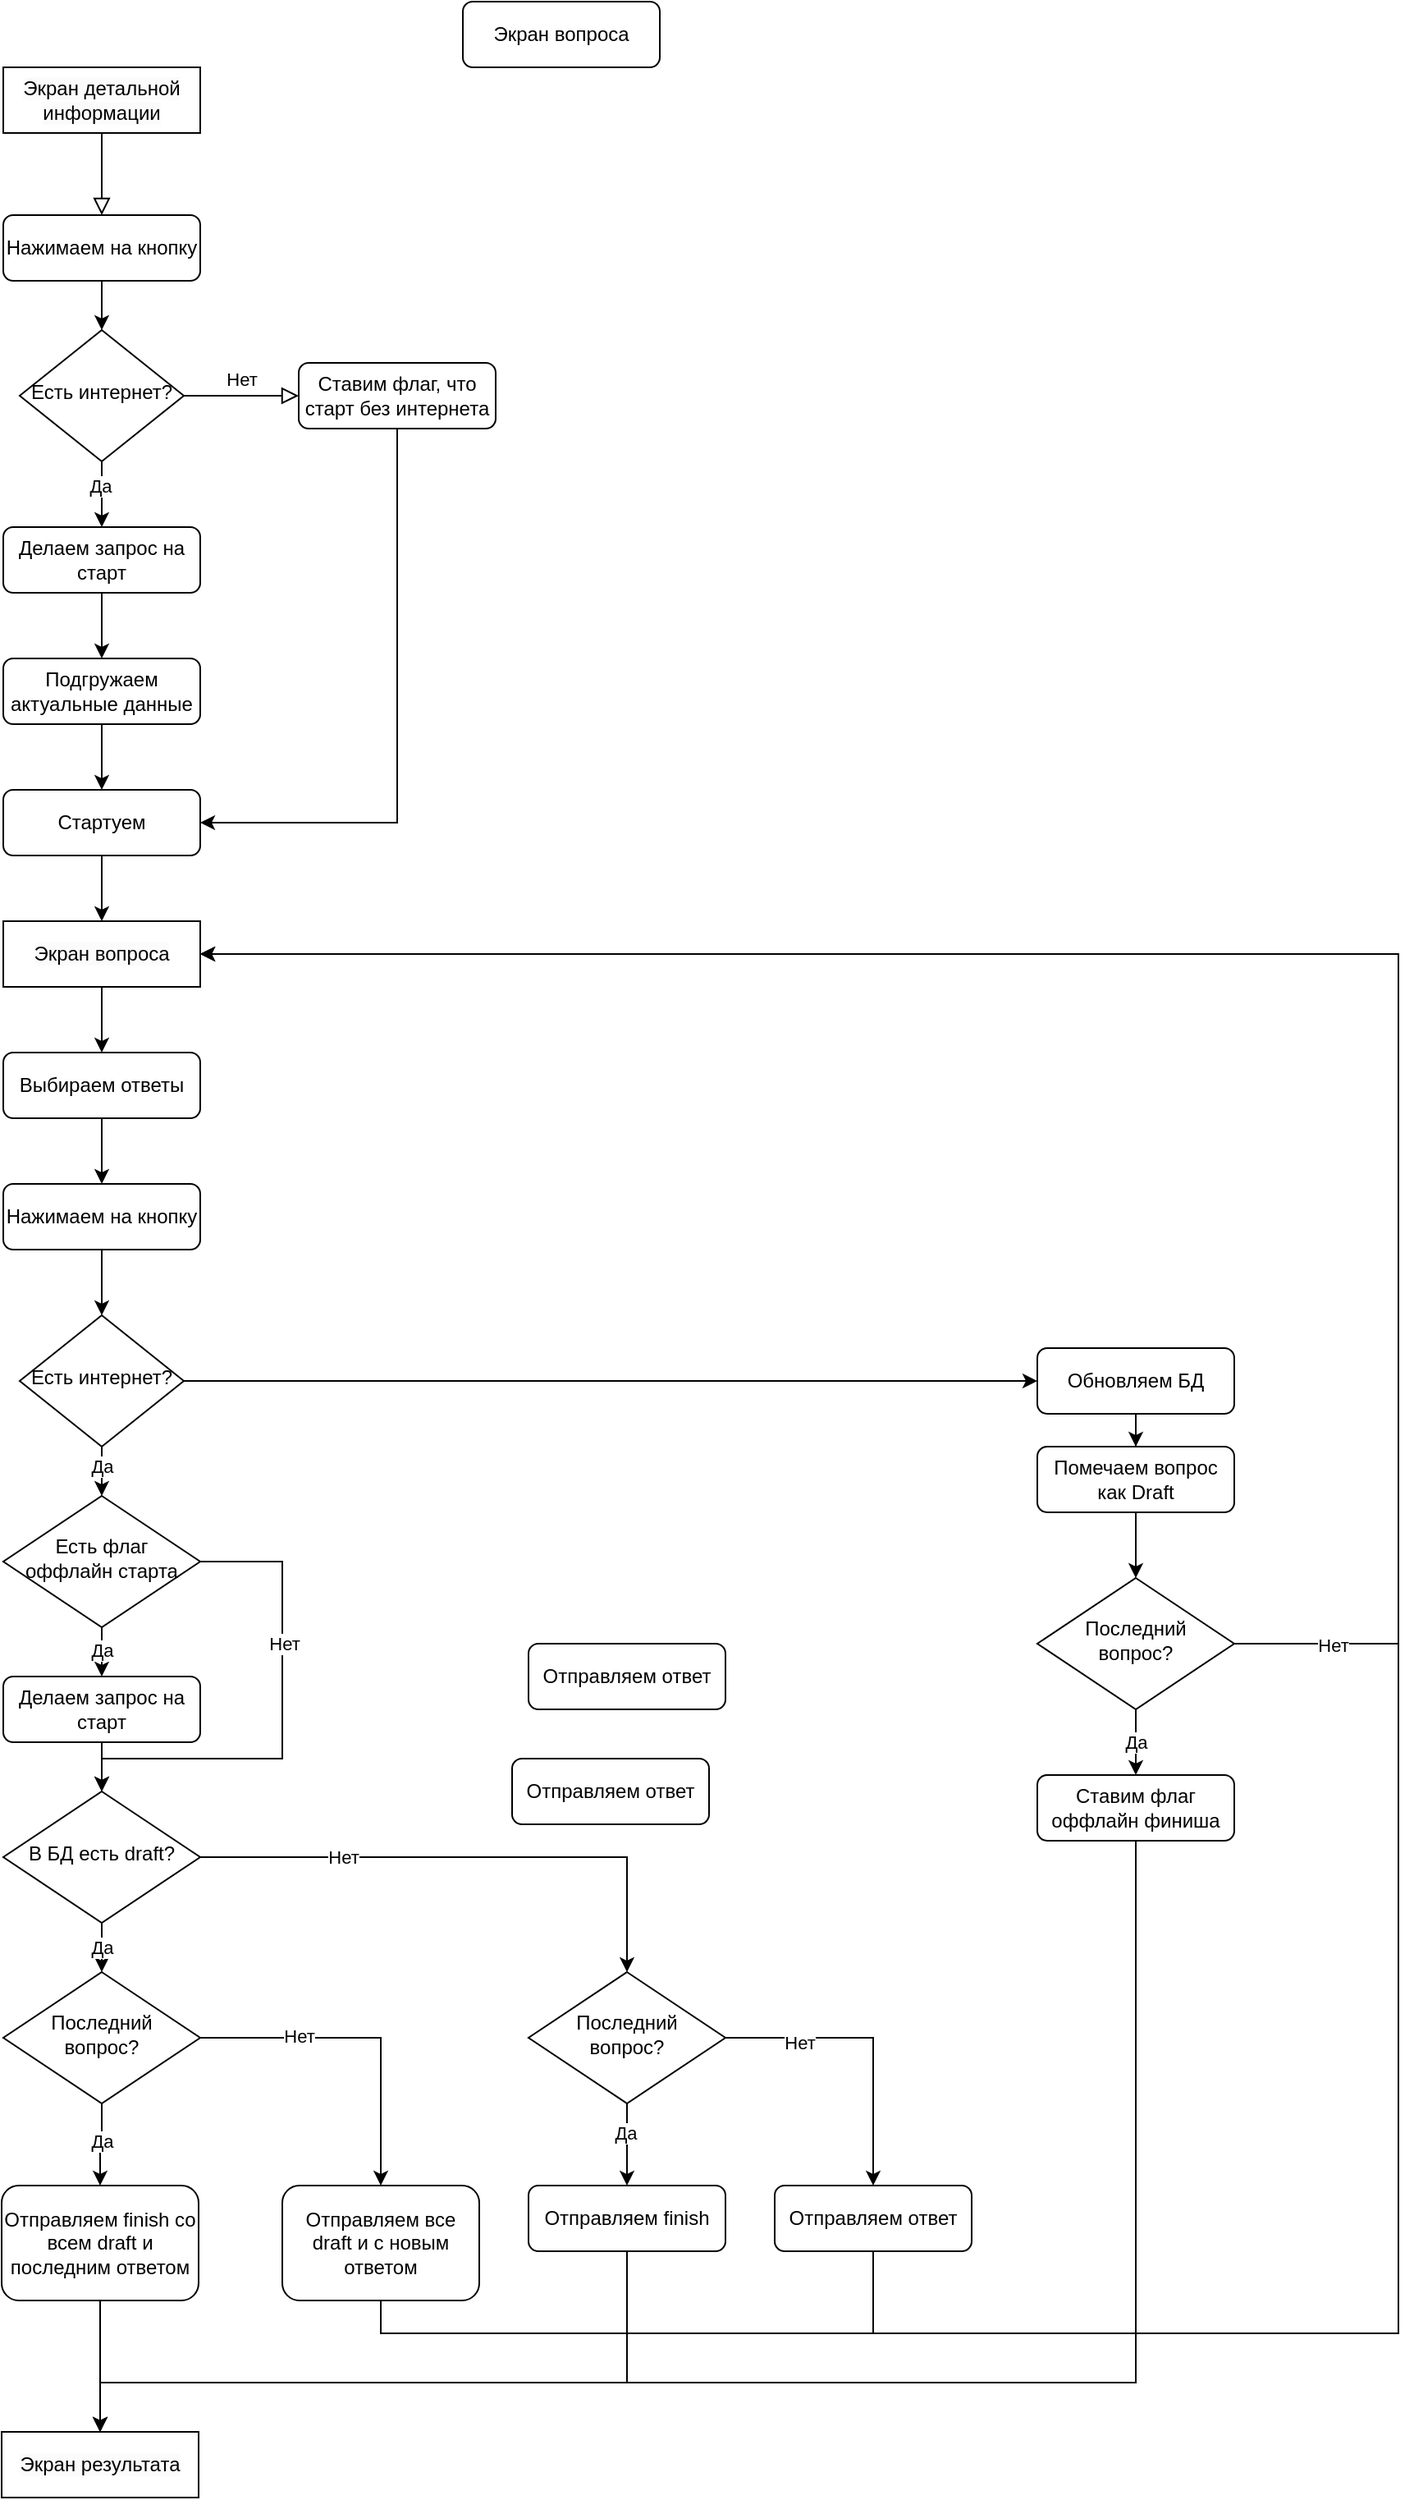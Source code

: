 <mxfile version="21.1.2" type="github">
  <diagram id="C5RBs43oDa-KdzZeNtuy" name="Page-1">
    <mxGraphModel dx="778" dy="634" grid="1" gridSize="10" guides="1" tooltips="1" connect="1" arrows="1" fold="1" page="1" pageScale="1" pageWidth="827" pageHeight="1169" math="0" shadow="0">
      <root>
        <mxCell id="WIyWlLk6GJQsqaUBKTNV-0" />
        <mxCell id="WIyWlLk6GJQsqaUBKTNV-1" parent="WIyWlLk6GJQsqaUBKTNV-0" />
        <mxCell id="WIyWlLk6GJQsqaUBKTNV-2" value="" style="rounded=0;html=1;jettySize=auto;orthogonalLoop=1;fontSize=11;endArrow=block;endFill=0;endSize=8;strokeWidth=1;shadow=0;labelBackgroundColor=none;edgeStyle=orthogonalEdgeStyle;exitX=0.75;exitY=1;exitDx=0;exitDy=0;entryX=0.5;entryY=0;entryDx=0;entryDy=0;" parent="WIyWlLk6GJQsqaUBKTNV-1" source="n3AuSvvhtENk0UkYk-sj-4" target="n3AuSvvhtENk0UkYk-sj-6" edge="1">
          <mxGeometry relative="1" as="geometry">
            <Array as="points">
              <mxPoint x="220" y="110" />
            </Array>
          </mxGeometry>
        </mxCell>
        <mxCell id="WIyWlLk6GJQsqaUBKTNV-3" value="Экран вопроса" style="rounded=1;whiteSpace=wrap;html=1;fontSize=12;glass=0;strokeWidth=1;shadow=0;" parent="WIyWlLk6GJQsqaUBKTNV-1" vertex="1">
          <mxGeometry x="440" y="30" width="120" height="40" as="geometry" />
        </mxCell>
        <mxCell id="WIyWlLk6GJQsqaUBKTNV-5" value="Нет" style="edgeStyle=orthogonalEdgeStyle;rounded=0;html=1;jettySize=auto;orthogonalLoop=1;fontSize=11;endArrow=block;endFill=0;endSize=8;strokeWidth=1;shadow=0;labelBackgroundColor=none;" parent="WIyWlLk6GJQsqaUBKTNV-1" source="WIyWlLk6GJQsqaUBKTNV-6" target="WIyWlLk6GJQsqaUBKTNV-7" edge="1">
          <mxGeometry y="10" relative="1" as="geometry">
            <mxPoint as="offset" />
          </mxGeometry>
        </mxCell>
        <mxCell id="CFUTrTn3aXImpzx6e2lT-1" value="" style="edgeStyle=orthogonalEdgeStyle;rounded=0;orthogonalLoop=1;jettySize=auto;html=1;entryX=0.5;entryY=0;entryDx=0;entryDy=0;" edge="1" parent="WIyWlLk6GJQsqaUBKTNV-1" source="WIyWlLk6GJQsqaUBKTNV-6" target="CFUTrTn3aXImpzx6e2lT-17">
          <mxGeometry relative="1" as="geometry" />
        </mxCell>
        <mxCell id="CFUTrTn3aXImpzx6e2lT-2" value="Да" style="edgeLabel;html=1;align=center;verticalAlign=middle;resizable=0;points=[];" vertex="1" connectable="0" parent="CFUTrTn3aXImpzx6e2lT-1">
          <mxGeometry x="-0.28" y="-1" relative="1" as="geometry">
            <mxPoint as="offset" />
          </mxGeometry>
        </mxCell>
        <mxCell id="WIyWlLk6GJQsqaUBKTNV-6" value="Есть интернет?" style="rhombus;whiteSpace=wrap;html=1;shadow=0;fontFamily=Helvetica;fontSize=12;align=center;strokeWidth=1;spacing=6;spacingTop=-4;" parent="WIyWlLk6GJQsqaUBKTNV-1" vertex="1">
          <mxGeometry x="170" y="230" width="100" height="80" as="geometry" />
        </mxCell>
        <mxCell id="n3AuSvvhtENk0UkYk-sj-0" value="" style="edgeStyle=orthogonalEdgeStyle;rounded=0;orthogonalLoop=1;jettySize=auto;html=1;entryX=1;entryY=0.5;entryDx=0;entryDy=0;" parent="WIyWlLk6GJQsqaUBKTNV-1" source="WIyWlLk6GJQsqaUBKTNV-7" edge="1" target="n3AuSvvhtENk0UkYk-sj-2">
          <mxGeometry relative="1" as="geometry">
            <mxPoint x="380.0" y="370.0" as="targetPoint" />
            <Array as="points">
              <mxPoint x="400" y="530" />
            </Array>
          </mxGeometry>
        </mxCell>
        <mxCell id="WIyWlLk6GJQsqaUBKTNV-7" value="Ставим флаг, что старт без интернета" style="rounded=1;whiteSpace=wrap;html=1;fontSize=12;glass=0;strokeWidth=1;shadow=0;" parent="WIyWlLk6GJQsqaUBKTNV-1" vertex="1">
          <mxGeometry x="340" y="250" width="120" height="40" as="geometry" />
        </mxCell>
        <mxCell id="WIyWlLk6GJQsqaUBKTNV-8" value="No" style="rounded=0;html=1;jettySize=auto;orthogonalLoop=1;fontSize=11;endArrow=block;endFill=0;endSize=8;strokeWidth=1;shadow=0;labelBackgroundColor=none;edgeStyle=orthogonalEdgeStyle;" parent="WIyWlLk6GJQsqaUBKTNV-1" edge="1">
          <mxGeometry x="0.333" y="20" relative="1" as="geometry">
            <mxPoint as="offset" />
            <mxPoint x="220" y="370.0" as="sourcePoint" />
          </mxGeometry>
        </mxCell>
        <mxCell id="WIyWlLk6GJQsqaUBKTNV-9" value="Yes" style="edgeStyle=orthogonalEdgeStyle;rounded=0;html=1;jettySize=auto;orthogonalLoop=1;fontSize=11;endArrow=block;endFill=0;endSize=8;strokeWidth=1;shadow=0;labelBackgroundColor=none;" parent="WIyWlLk6GJQsqaUBKTNV-1" edge="1">
          <mxGeometry y="10" relative="1" as="geometry">
            <mxPoint as="offset" />
            <mxPoint x="270.0" y="330" as="sourcePoint" />
          </mxGeometry>
        </mxCell>
        <mxCell id="CFUTrTn3aXImpzx6e2lT-3" value="" style="edgeStyle=orthogonalEdgeStyle;rounded=0;orthogonalLoop=1;jettySize=auto;html=1;" edge="1" parent="WIyWlLk6GJQsqaUBKTNV-1" source="n3AuSvvhtENk0UkYk-sj-2" target="n3AuSvvhtENk0UkYk-sj-5">
          <mxGeometry relative="1" as="geometry" />
        </mxCell>
        <mxCell id="n3AuSvvhtENk0UkYk-sj-2" value="Стартуем" style="rounded=1;whiteSpace=wrap;html=1;fontSize=12;glass=0;strokeWidth=1;shadow=0;" parent="WIyWlLk6GJQsqaUBKTNV-1" vertex="1">
          <mxGeometry x="160" y="510" width="120" height="40" as="geometry" />
        </mxCell>
        <mxCell id="n3AuSvvhtENk0UkYk-sj-4" value="&lt;span style=&quot;color: rgb(0, 0, 0); font-family: Helvetica; font-size: 12px; font-style: normal; font-variant-ligatures: normal; font-variant-caps: normal; font-weight: 400; letter-spacing: normal; orphans: 2; text-align: center; text-indent: 0px; text-transform: none; widows: 2; word-spacing: 0px; -webkit-text-stroke-width: 0px; background-color: rgb(251, 251, 251); text-decoration-thickness: initial; text-decoration-style: initial; text-decoration-color: initial; float: none; display: inline !important;&quot;&gt;Экран детальной информации&lt;/span&gt;" style="rounded=0;whiteSpace=wrap;html=1;" parent="WIyWlLk6GJQsqaUBKTNV-1" vertex="1">
          <mxGeometry x="160" y="70" width="120" height="40" as="geometry" />
        </mxCell>
        <mxCell id="CFUTrTn3aXImpzx6e2lT-9" value="" style="edgeStyle=orthogonalEdgeStyle;rounded=0;orthogonalLoop=1;jettySize=auto;html=1;" edge="1" parent="WIyWlLk6GJQsqaUBKTNV-1" source="n3AuSvvhtENk0UkYk-sj-5" target="CFUTrTn3aXImpzx6e2lT-7">
          <mxGeometry relative="1" as="geometry" />
        </mxCell>
        <mxCell id="n3AuSvvhtENk0UkYk-sj-5" value="&lt;meta charset=&quot;utf-8&quot;&gt;&lt;span style=&quot;color: rgb(0, 0, 0); font-family: Helvetica; font-size: 12px; font-style: normal; font-variant-ligatures: normal; font-variant-caps: normal; font-weight: 400; letter-spacing: normal; orphans: 2; text-align: center; text-indent: 0px; text-transform: none; widows: 2; word-spacing: 0px; -webkit-text-stroke-width: 0px; background-color: rgb(251, 251, 251); text-decoration-thickness: initial; text-decoration-style: initial; text-decoration-color: initial; float: none; display: inline !important;&quot;&gt;Экран вопроса&lt;/span&gt;" style="rounded=0;whiteSpace=wrap;html=1;" parent="WIyWlLk6GJQsqaUBKTNV-1" vertex="1">
          <mxGeometry x="160" y="590" width="120" height="40" as="geometry" />
        </mxCell>
        <mxCell id="CFUTrTn3aXImpzx6e2lT-0" value="" style="edgeStyle=orthogonalEdgeStyle;rounded=0;orthogonalLoop=1;jettySize=auto;html=1;" edge="1" parent="WIyWlLk6GJQsqaUBKTNV-1" source="n3AuSvvhtENk0UkYk-sj-6" target="WIyWlLk6GJQsqaUBKTNV-6">
          <mxGeometry relative="1" as="geometry" />
        </mxCell>
        <mxCell id="n3AuSvvhtENk0UkYk-sj-6" value="Нажимаем на кнопку" style="rounded=1;whiteSpace=wrap;html=1;fontSize=12;glass=0;strokeWidth=1;shadow=0;" parent="WIyWlLk6GJQsqaUBKTNV-1" vertex="1">
          <mxGeometry x="160" y="160" width="120" height="40" as="geometry" />
        </mxCell>
        <mxCell id="CFUTrTn3aXImpzx6e2lT-6" value="" style="edgeStyle=orthogonalEdgeStyle;rounded=0;orthogonalLoop=1;jettySize=auto;html=1;" edge="1" parent="WIyWlLk6GJQsqaUBKTNV-1" source="CFUTrTn3aXImpzx6e2lT-4" target="n3AuSvvhtENk0UkYk-sj-2">
          <mxGeometry relative="1" as="geometry" />
        </mxCell>
        <mxCell id="CFUTrTn3aXImpzx6e2lT-4" value="Подгружаем актуальные данные" style="rounded=1;whiteSpace=wrap;html=1;fontSize=12;glass=0;strokeWidth=1;shadow=0;" vertex="1" parent="WIyWlLk6GJQsqaUBKTNV-1">
          <mxGeometry x="160" y="430" width="120" height="40" as="geometry" />
        </mxCell>
        <mxCell id="CFUTrTn3aXImpzx6e2lT-10" value="" style="edgeStyle=orthogonalEdgeStyle;rounded=0;orthogonalLoop=1;jettySize=auto;html=1;" edge="1" parent="WIyWlLk6GJQsqaUBKTNV-1" source="CFUTrTn3aXImpzx6e2lT-7" target="CFUTrTn3aXImpzx6e2lT-8">
          <mxGeometry relative="1" as="geometry" />
        </mxCell>
        <mxCell id="CFUTrTn3aXImpzx6e2lT-7" value="Выбираем ответы" style="rounded=1;whiteSpace=wrap;html=1;fontSize=12;glass=0;strokeWidth=1;shadow=0;" vertex="1" parent="WIyWlLk6GJQsqaUBKTNV-1">
          <mxGeometry x="160" y="670" width="120" height="40" as="geometry" />
        </mxCell>
        <mxCell id="CFUTrTn3aXImpzx6e2lT-12" value="" style="edgeStyle=orthogonalEdgeStyle;rounded=0;orthogonalLoop=1;jettySize=auto;html=1;" edge="1" parent="WIyWlLk6GJQsqaUBKTNV-1" source="CFUTrTn3aXImpzx6e2lT-8" target="CFUTrTn3aXImpzx6e2lT-11">
          <mxGeometry relative="1" as="geometry" />
        </mxCell>
        <mxCell id="CFUTrTn3aXImpzx6e2lT-8" value="Нажимаем на кнопку" style="rounded=1;whiteSpace=wrap;html=1;fontSize=12;glass=0;strokeWidth=1;shadow=0;" vertex="1" parent="WIyWlLk6GJQsqaUBKTNV-1">
          <mxGeometry x="160" y="750" width="120" height="40" as="geometry" />
        </mxCell>
        <mxCell id="CFUTrTn3aXImpzx6e2lT-32" value="" style="edgeStyle=orthogonalEdgeStyle;rounded=0;orthogonalLoop=1;jettySize=auto;html=1;" edge="1" parent="WIyWlLk6GJQsqaUBKTNV-1" source="CFUTrTn3aXImpzx6e2lT-11" target="CFUTrTn3aXImpzx6e2lT-21">
          <mxGeometry relative="1" as="geometry" />
        </mxCell>
        <mxCell id="CFUTrTn3aXImpzx6e2lT-33" value="Да" style="edgeLabel;html=1;align=center;verticalAlign=middle;resizable=0;points=[];" vertex="1" connectable="0" parent="CFUTrTn3aXImpzx6e2lT-32">
          <mxGeometry x="0.28" y="-4" relative="1" as="geometry">
            <mxPoint x="4" as="offset" />
          </mxGeometry>
        </mxCell>
        <mxCell id="CFUTrTn3aXImpzx6e2lT-57" style="edgeStyle=orthogonalEdgeStyle;rounded=0;orthogonalLoop=1;jettySize=auto;html=1;exitX=1;exitY=0.5;exitDx=0;exitDy=0;entryX=0;entryY=0.5;entryDx=0;entryDy=0;" edge="1" parent="WIyWlLk6GJQsqaUBKTNV-1" source="CFUTrTn3aXImpzx6e2lT-11" target="CFUTrTn3aXImpzx6e2lT-15">
          <mxGeometry relative="1" as="geometry" />
        </mxCell>
        <mxCell id="CFUTrTn3aXImpzx6e2lT-11" value="Есть интернет?" style="rhombus;whiteSpace=wrap;html=1;shadow=0;fontFamily=Helvetica;fontSize=12;align=center;strokeWidth=1;spacing=6;spacingTop=-4;" vertex="1" parent="WIyWlLk6GJQsqaUBKTNV-1">
          <mxGeometry x="170" y="830" width="100" height="80" as="geometry" />
        </mxCell>
        <mxCell id="CFUTrTn3aXImpzx6e2lT-13" value="Отправляем ответ" style="rounded=1;whiteSpace=wrap;html=1;fontSize=12;glass=0;strokeWidth=1;shadow=0;" vertex="1" parent="WIyWlLk6GJQsqaUBKTNV-1">
          <mxGeometry x="470" y="1100" width="120" height="40" as="geometry" />
        </mxCell>
        <mxCell id="CFUTrTn3aXImpzx6e2lT-58" value="" style="edgeStyle=orthogonalEdgeStyle;rounded=0;orthogonalLoop=1;jettySize=auto;html=1;" edge="1" parent="WIyWlLk6GJQsqaUBKTNV-1" source="CFUTrTn3aXImpzx6e2lT-15" target="CFUTrTn3aXImpzx6e2lT-16">
          <mxGeometry relative="1" as="geometry" />
        </mxCell>
        <mxCell id="CFUTrTn3aXImpzx6e2lT-15" value="Обновляем БД" style="rounded=1;whiteSpace=wrap;html=1;fontSize=12;glass=0;strokeWidth=1;shadow=0;" vertex="1" parent="WIyWlLk6GJQsqaUBKTNV-1">
          <mxGeometry x="790" y="850" width="120" height="40" as="geometry" />
        </mxCell>
        <mxCell id="CFUTrTn3aXImpzx6e2lT-63" value="" style="edgeStyle=orthogonalEdgeStyle;rounded=0;orthogonalLoop=1;jettySize=auto;html=1;" edge="1" parent="WIyWlLk6GJQsqaUBKTNV-1" source="CFUTrTn3aXImpzx6e2lT-16" target="CFUTrTn3aXImpzx6e2lT-59">
          <mxGeometry relative="1" as="geometry" />
        </mxCell>
        <mxCell id="CFUTrTn3aXImpzx6e2lT-16" value="Помечаем вопрос как Draft" style="rounded=1;whiteSpace=wrap;html=1;fontSize=12;glass=0;strokeWidth=1;shadow=0;" vertex="1" parent="WIyWlLk6GJQsqaUBKTNV-1">
          <mxGeometry x="790" y="910" width="120" height="40" as="geometry" />
        </mxCell>
        <mxCell id="CFUTrTn3aXImpzx6e2lT-18" style="edgeStyle=orthogonalEdgeStyle;rounded=0;orthogonalLoop=1;jettySize=auto;html=1;exitX=0.5;exitY=1;exitDx=0;exitDy=0;entryX=0.5;entryY=0;entryDx=0;entryDy=0;" edge="1" parent="WIyWlLk6GJQsqaUBKTNV-1" source="CFUTrTn3aXImpzx6e2lT-17" target="CFUTrTn3aXImpzx6e2lT-4">
          <mxGeometry relative="1" as="geometry" />
        </mxCell>
        <mxCell id="CFUTrTn3aXImpzx6e2lT-17" value="Делаем запрос на старт" style="rounded=1;whiteSpace=wrap;html=1;fontSize=12;glass=0;strokeWidth=1;shadow=0;" vertex="1" parent="WIyWlLk6GJQsqaUBKTNV-1">
          <mxGeometry x="160" y="350" width="120" height="40" as="geometry" />
        </mxCell>
        <mxCell id="CFUTrTn3aXImpzx6e2lT-19" value="Отправляем ответ" style="rounded=1;whiteSpace=wrap;html=1;fontSize=12;glass=0;strokeWidth=1;shadow=0;" vertex="1" parent="WIyWlLk6GJQsqaUBKTNV-1">
          <mxGeometry x="480" y="1030" width="120" height="40" as="geometry" />
        </mxCell>
        <mxCell id="CFUTrTn3aXImpzx6e2lT-35" value="" style="edgeStyle=orthogonalEdgeStyle;rounded=0;orthogonalLoop=1;jettySize=auto;html=1;entryX=0.5;entryY=0;entryDx=0;entryDy=0;" edge="1" parent="WIyWlLk6GJQsqaUBKTNV-1" source="CFUTrTn3aXImpzx6e2lT-21" target="CFUTrTn3aXImpzx6e2lT-22">
          <mxGeometry relative="1" as="geometry" />
        </mxCell>
        <mxCell id="CFUTrTn3aXImpzx6e2lT-36" value="Да" style="edgeLabel;html=1;align=center;verticalAlign=middle;resizable=0;points=[];" vertex="1" connectable="0" parent="CFUTrTn3aXImpzx6e2lT-35">
          <mxGeometry x="0.36" relative="1" as="geometry">
            <mxPoint as="offset" />
          </mxGeometry>
        </mxCell>
        <mxCell id="CFUTrTn3aXImpzx6e2lT-47" style="edgeStyle=orthogonalEdgeStyle;rounded=0;orthogonalLoop=1;jettySize=auto;html=1;exitX=1;exitY=0.5;exitDx=0;exitDy=0;entryX=0.5;entryY=0;entryDx=0;entryDy=0;" edge="1" parent="WIyWlLk6GJQsqaUBKTNV-1" source="CFUTrTn3aXImpzx6e2lT-21" target="CFUTrTn3aXImpzx6e2lT-26">
          <mxGeometry relative="1" as="geometry">
            <Array as="points">
              <mxPoint x="330" y="980" />
              <mxPoint x="330" y="1100" />
              <mxPoint x="220" y="1100" />
            </Array>
          </mxGeometry>
        </mxCell>
        <mxCell id="CFUTrTn3aXImpzx6e2lT-48" value="Нет" style="edgeLabel;html=1;align=center;verticalAlign=middle;resizable=0;points=[];" vertex="1" connectable="0" parent="CFUTrTn3aXImpzx6e2lT-47">
          <mxGeometry x="-0.333" y="1" relative="1" as="geometry">
            <mxPoint as="offset" />
          </mxGeometry>
        </mxCell>
        <mxCell id="CFUTrTn3aXImpzx6e2lT-21" value="Есть флаг оффлайн старта" style="rhombus;whiteSpace=wrap;html=1;shadow=0;fontFamily=Helvetica;fontSize=12;align=center;strokeWidth=1;spacing=6;spacingTop=-4;" vertex="1" parent="WIyWlLk6GJQsqaUBKTNV-1">
          <mxGeometry x="160" y="940" width="120" height="80" as="geometry" />
        </mxCell>
        <mxCell id="CFUTrTn3aXImpzx6e2lT-37" value="" style="edgeStyle=orthogonalEdgeStyle;rounded=0;orthogonalLoop=1;jettySize=auto;html=1;" edge="1" parent="WIyWlLk6GJQsqaUBKTNV-1" source="CFUTrTn3aXImpzx6e2lT-22" target="CFUTrTn3aXImpzx6e2lT-26">
          <mxGeometry relative="1" as="geometry" />
        </mxCell>
        <mxCell id="CFUTrTn3aXImpzx6e2lT-22" value="Делаем запрос на старт" style="rounded=1;whiteSpace=wrap;html=1;fontSize=12;glass=0;strokeWidth=1;shadow=0;" vertex="1" parent="WIyWlLk6GJQsqaUBKTNV-1">
          <mxGeometry x="160" y="1050" width="120" height="40" as="geometry" />
        </mxCell>
        <mxCell id="CFUTrTn3aXImpzx6e2lT-41" value="Да" style="edgeStyle=orthogonalEdgeStyle;rounded=0;orthogonalLoop=1;jettySize=auto;html=1;" edge="1" parent="WIyWlLk6GJQsqaUBKTNV-1" source="CFUTrTn3aXImpzx6e2lT-26" target="CFUTrTn3aXImpzx6e2lT-28">
          <mxGeometry relative="1" as="geometry" />
        </mxCell>
        <mxCell id="CFUTrTn3aXImpzx6e2lT-46" style="edgeStyle=orthogonalEdgeStyle;rounded=0;orthogonalLoop=1;jettySize=auto;html=1;exitX=1;exitY=0.5;exitDx=0;exitDy=0;" edge="1" parent="WIyWlLk6GJQsqaUBKTNV-1" source="CFUTrTn3aXImpzx6e2lT-26" target="CFUTrTn3aXImpzx6e2lT-49">
          <mxGeometry relative="1" as="geometry" />
        </mxCell>
        <mxCell id="CFUTrTn3aXImpzx6e2lT-51" value="Нет" style="edgeLabel;html=1;align=center;verticalAlign=middle;resizable=0;points=[];" vertex="1" connectable="0" parent="CFUTrTn3aXImpzx6e2lT-46">
          <mxGeometry x="-0.474" y="-4" relative="1" as="geometry">
            <mxPoint y="-4" as="offset" />
          </mxGeometry>
        </mxCell>
        <mxCell id="CFUTrTn3aXImpzx6e2lT-26" value="В БД есть draft?" style="rhombus;whiteSpace=wrap;html=1;shadow=0;fontFamily=Helvetica;fontSize=12;align=center;strokeWidth=1;spacing=6;spacingTop=-4;" vertex="1" parent="WIyWlLk6GJQsqaUBKTNV-1">
          <mxGeometry x="160" y="1120" width="120" height="80" as="geometry" />
        </mxCell>
        <mxCell id="CFUTrTn3aXImpzx6e2lT-42" value="" style="edgeStyle=orthogonalEdgeStyle;rounded=0;orthogonalLoop=1;jettySize=auto;html=1;" edge="1" parent="WIyWlLk6GJQsqaUBKTNV-1" source="CFUTrTn3aXImpzx6e2lT-28" target="CFUTrTn3aXImpzx6e2lT-29">
          <mxGeometry relative="1" as="geometry" />
        </mxCell>
        <mxCell id="CFUTrTn3aXImpzx6e2lT-43" value="Да" style="edgeLabel;html=1;align=center;verticalAlign=middle;resizable=0;points=[];" vertex="1" connectable="0" parent="CFUTrTn3aXImpzx6e2lT-42">
          <mxGeometry x="-0.12" y="2" relative="1" as="geometry">
            <mxPoint x="-2" as="offset" />
          </mxGeometry>
        </mxCell>
        <mxCell id="CFUTrTn3aXImpzx6e2lT-45" style="edgeStyle=orthogonalEdgeStyle;rounded=0;orthogonalLoop=1;jettySize=auto;html=1;exitX=1;exitY=0.5;exitDx=0;exitDy=0;entryX=0.5;entryY=0;entryDx=0;entryDy=0;" edge="1" parent="WIyWlLk6GJQsqaUBKTNV-1" source="CFUTrTn3aXImpzx6e2lT-28" target="CFUTrTn3aXImpzx6e2lT-30">
          <mxGeometry relative="1" as="geometry" />
        </mxCell>
        <mxCell id="CFUTrTn3aXImpzx6e2lT-52" value="Нет" style="edgeLabel;html=1;align=center;verticalAlign=middle;resizable=0;points=[];" vertex="1" connectable="0" parent="CFUTrTn3aXImpzx6e2lT-45">
          <mxGeometry x="-0.399" y="1" relative="1" as="geometry">
            <mxPoint as="offset" />
          </mxGeometry>
        </mxCell>
        <mxCell id="CFUTrTn3aXImpzx6e2lT-28" value="Последний вопрос?" style="rhombus;whiteSpace=wrap;html=1;shadow=0;fontFamily=Helvetica;fontSize=12;align=center;strokeWidth=1;spacing=6;spacingTop=-4;" vertex="1" parent="WIyWlLk6GJQsqaUBKTNV-1">
          <mxGeometry x="160" y="1230" width="120" height="80" as="geometry" />
        </mxCell>
        <mxCell id="CFUTrTn3aXImpzx6e2lT-69" value="" style="edgeStyle=orthogonalEdgeStyle;rounded=0;orthogonalLoop=1;jettySize=auto;html=1;" edge="1" parent="WIyWlLk6GJQsqaUBKTNV-1" source="CFUTrTn3aXImpzx6e2lT-29" target="CFUTrTn3aXImpzx6e2lT-68">
          <mxGeometry relative="1" as="geometry" />
        </mxCell>
        <mxCell id="CFUTrTn3aXImpzx6e2lT-29" value="Отправляем finish со всем draft и последним ответом" style="rounded=1;whiteSpace=wrap;html=1;fontSize=12;glass=0;strokeWidth=1;shadow=0;" vertex="1" parent="WIyWlLk6GJQsqaUBKTNV-1">
          <mxGeometry x="159" y="1360" width="120" height="70" as="geometry" />
        </mxCell>
        <mxCell id="CFUTrTn3aXImpzx6e2lT-65" style="edgeStyle=orthogonalEdgeStyle;rounded=0;orthogonalLoop=1;jettySize=auto;html=1;exitX=0.5;exitY=1;exitDx=0;exitDy=0;entryX=1;entryY=0.5;entryDx=0;entryDy=0;" edge="1" parent="WIyWlLk6GJQsqaUBKTNV-1" source="CFUTrTn3aXImpzx6e2lT-30" target="n3AuSvvhtENk0UkYk-sj-5">
          <mxGeometry relative="1" as="geometry">
            <mxPoint x="430" y="990" as="targetPoint" />
            <Array as="points">
              <mxPoint x="390" y="1450" />
              <mxPoint x="1010" y="1450" />
              <mxPoint x="1010" y="610" />
            </Array>
          </mxGeometry>
        </mxCell>
        <mxCell id="CFUTrTn3aXImpzx6e2lT-30" value="Отправляем все draft и с новым ответом" style="rounded=1;whiteSpace=wrap;html=1;fontSize=12;glass=0;strokeWidth=1;shadow=0;" vertex="1" parent="WIyWlLk6GJQsqaUBKTNV-1">
          <mxGeometry x="330" y="1360" width="120" height="70" as="geometry" />
        </mxCell>
        <mxCell id="CFUTrTn3aXImpzx6e2lT-66" style="edgeStyle=orthogonalEdgeStyle;rounded=0;orthogonalLoop=1;jettySize=auto;html=1;exitX=0.5;exitY=1;exitDx=0;exitDy=0;entryX=1;entryY=0.5;entryDx=0;entryDy=0;" edge="1" parent="WIyWlLk6GJQsqaUBKTNV-1" source="CFUTrTn3aXImpzx6e2lT-31" target="n3AuSvvhtENk0UkYk-sj-5">
          <mxGeometry relative="1" as="geometry">
            <mxPoint x="560.0" y="940" as="targetPoint" />
            <Array as="points">
              <mxPoint x="690" y="1450" />
              <mxPoint x="1010" y="1450" />
              <mxPoint x="1010" y="610" />
            </Array>
          </mxGeometry>
        </mxCell>
        <mxCell id="CFUTrTn3aXImpzx6e2lT-31" value="Отправляем ответ" style="rounded=1;whiteSpace=wrap;html=1;fontSize=12;glass=0;strokeWidth=1;shadow=0;" vertex="1" parent="WIyWlLk6GJQsqaUBKTNV-1">
          <mxGeometry x="630" y="1360" width="120" height="40" as="geometry" />
        </mxCell>
        <mxCell id="CFUTrTn3aXImpzx6e2lT-53" value="" style="edgeStyle=orthogonalEdgeStyle;rounded=0;orthogonalLoop=1;jettySize=auto;html=1;" edge="1" parent="WIyWlLk6GJQsqaUBKTNV-1" source="CFUTrTn3aXImpzx6e2lT-49" target="CFUTrTn3aXImpzx6e2lT-50">
          <mxGeometry relative="1" as="geometry" />
        </mxCell>
        <mxCell id="CFUTrTn3aXImpzx6e2lT-56" value="Да" style="edgeLabel;html=1;align=center;verticalAlign=middle;resizable=0;points=[];" vertex="1" connectable="0" parent="CFUTrTn3aXImpzx6e2lT-53">
          <mxGeometry x="-0.293" y="-1" relative="1" as="geometry">
            <mxPoint as="offset" />
          </mxGeometry>
        </mxCell>
        <mxCell id="CFUTrTn3aXImpzx6e2lT-54" style="edgeStyle=orthogonalEdgeStyle;rounded=0;orthogonalLoop=1;jettySize=auto;html=1;exitX=1;exitY=0.5;exitDx=0;exitDy=0;" edge="1" parent="WIyWlLk6GJQsqaUBKTNV-1" source="CFUTrTn3aXImpzx6e2lT-49" target="CFUTrTn3aXImpzx6e2lT-31">
          <mxGeometry relative="1" as="geometry" />
        </mxCell>
        <mxCell id="CFUTrTn3aXImpzx6e2lT-55" value="Нет" style="edgeLabel;html=1;align=center;verticalAlign=middle;resizable=0;points=[];" vertex="1" connectable="0" parent="CFUTrTn3aXImpzx6e2lT-54">
          <mxGeometry x="-0.505" y="-3" relative="1" as="geometry">
            <mxPoint as="offset" />
          </mxGeometry>
        </mxCell>
        <mxCell id="CFUTrTn3aXImpzx6e2lT-49" value="Последний вопрос?" style="rhombus;whiteSpace=wrap;html=1;shadow=0;fontFamily=Helvetica;fontSize=12;align=center;strokeWidth=1;spacing=6;spacingTop=-4;" vertex="1" parent="WIyWlLk6GJQsqaUBKTNV-1">
          <mxGeometry x="480" y="1230" width="120" height="80" as="geometry" />
        </mxCell>
        <mxCell id="CFUTrTn3aXImpzx6e2lT-70" style="edgeStyle=orthogonalEdgeStyle;rounded=0;orthogonalLoop=1;jettySize=auto;html=1;exitX=0.5;exitY=1;exitDx=0;exitDy=0;entryX=0.5;entryY=0;entryDx=0;entryDy=0;" edge="1" parent="WIyWlLk6GJQsqaUBKTNV-1" source="CFUTrTn3aXImpzx6e2lT-50" target="CFUTrTn3aXImpzx6e2lT-68">
          <mxGeometry relative="1" as="geometry">
            <Array as="points">
              <mxPoint x="540" y="1480" />
              <mxPoint x="219" y="1480" />
            </Array>
          </mxGeometry>
        </mxCell>
        <mxCell id="CFUTrTn3aXImpzx6e2lT-50" value="Отправляем finish" style="rounded=1;whiteSpace=wrap;html=1;fontSize=12;glass=0;strokeWidth=1;shadow=0;" vertex="1" parent="WIyWlLk6GJQsqaUBKTNV-1">
          <mxGeometry x="480" y="1360" width="120" height="40" as="geometry" />
        </mxCell>
        <mxCell id="CFUTrTn3aXImpzx6e2lT-61" style="edgeStyle=orthogonalEdgeStyle;rounded=0;orthogonalLoop=1;jettySize=auto;html=1;exitX=1;exitY=0.5;exitDx=0;exitDy=0;entryX=1;entryY=0.5;entryDx=0;entryDy=0;" edge="1" parent="WIyWlLk6GJQsqaUBKTNV-1" source="CFUTrTn3aXImpzx6e2lT-59" target="n3AuSvvhtENk0UkYk-sj-5">
          <mxGeometry relative="1" as="geometry">
            <Array as="points">
              <mxPoint x="1010" y="1030" />
              <mxPoint x="1010" y="610" />
            </Array>
          </mxGeometry>
        </mxCell>
        <mxCell id="CFUTrTn3aXImpzx6e2lT-62" value="Нет" style="edgeLabel;html=1;align=center;verticalAlign=middle;resizable=0;points=[];" vertex="1" connectable="0" parent="CFUTrTn3aXImpzx6e2lT-61">
          <mxGeometry x="-0.526" y="-5" relative="1" as="geometry">
            <mxPoint x="-45" y="197" as="offset" />
          </mxGeometry>
        </mxCell>
        <mxCell id="CFUTrTn3aXImpzx6e2lT-64" value="Да" style="edgeStyle=orthogonalEdgeStyle;rounded=0;orthogonalLoop=1;jettySize=auto;html=1;" edge="1" parent="WIyWlLk6GJQsqaUBKTNV-1" source="CFUTrTn3aXImpzx6e2lT-59" target="CFUTrTn3aXImpzx6e2lT-60">
          <mxGeometry relative="1" as="geometry" />
        </mxCell>
        <mxCell id="CFUTrTn3aXImpzx6e2lT-59" value="Последний вопрос?" style="rhombus;whiteSpace=wrap;html=1;shadow=0;fontFamily=Helvetica;fontSize=12;align=center;strokeWidth=1;spacing=6;spacingTop=-4;" vertex="1" parent="WIyWlLk6GJQsqaUBKTNV-1">
          <mxGeometry x="790" y="990" width="120" height="80" as="geometry" />
        </mxCell>
        <mxCell id="CFUTrTn3aXImpzx6e2lT-71" style="edgeStyle=orthogonalEdgeStyle;rounded=0;orthogonalLoop=1;jettySize=auto;html=1;exitX=0.5;exitY=1;exitDx=0;exitDy=0;entryX=0.5;entryY=0;entryDx=0;entryDy=0;" edge="1" parent="WIyWlLk6GJQsqaUBKTNV-1" source="CFUTrTn3aXImpzx6e2lT-60" target="CFUTrTn3aXImpzx6e2lT-68">
          <mxGeometry relative="1" as="geometry">
            <Array as="points">
              <mxPoint x="850" y="1480" />
              <mxPoint x="219" y="1480" />
            </Array>
          </mxGeometry>
        </mxCell>
        <mxCell id="CFUTrTn3aXImpzx6e2lT-60" value="Ставим флаг оффлайн финиша" style="rounded=1;whiteSpace=wrap;html=1;fontSize=12;glass=0;strokeWidth=1;shadow=0;" vertex="1" parent="WIyWlLk6GJQsqaUBKTNV-1">
          <mxGeometry x="790" y="1110" width="120" height="40" as="geometry" />
        </mxCell>
        <mxCell id="CFUTrTn3aXImpzx6e2lT-68" value="&lt;span style=&quot;color: rgb(0, 0, 0); font-family: Helvetica; font-size: 12px; font-style: normal; font-variant-ligatures: normal; font-variant-caps: normal; font-weight: 400; letter-spacing: normal; orphans: 2; text-align: center; text-indent: 0px; text-transform: none; widows: 2; word-spacing: 0px; -webkit-text-stroke-width: 0px; background-color: rgb(251, 251, 251); text-decoration-thickness: initial; text-decoration-style: initial; text-decoration-color: initial; float: none; display: inline !important;&quot;&gt;Экран результата&lt;/span&gt;" style="rounded=0;whiteSpace=wrap;html=1;" vertex="1" parent="WIyWlLk6GJQsqaUBKTNV-1">
          <mxGeometry x="159" y="1510" width="120" height="40" as="geometry" />
        </mxCell>
      </root>
    </mxGraphModel>
  </diagram>
</mxfile>
